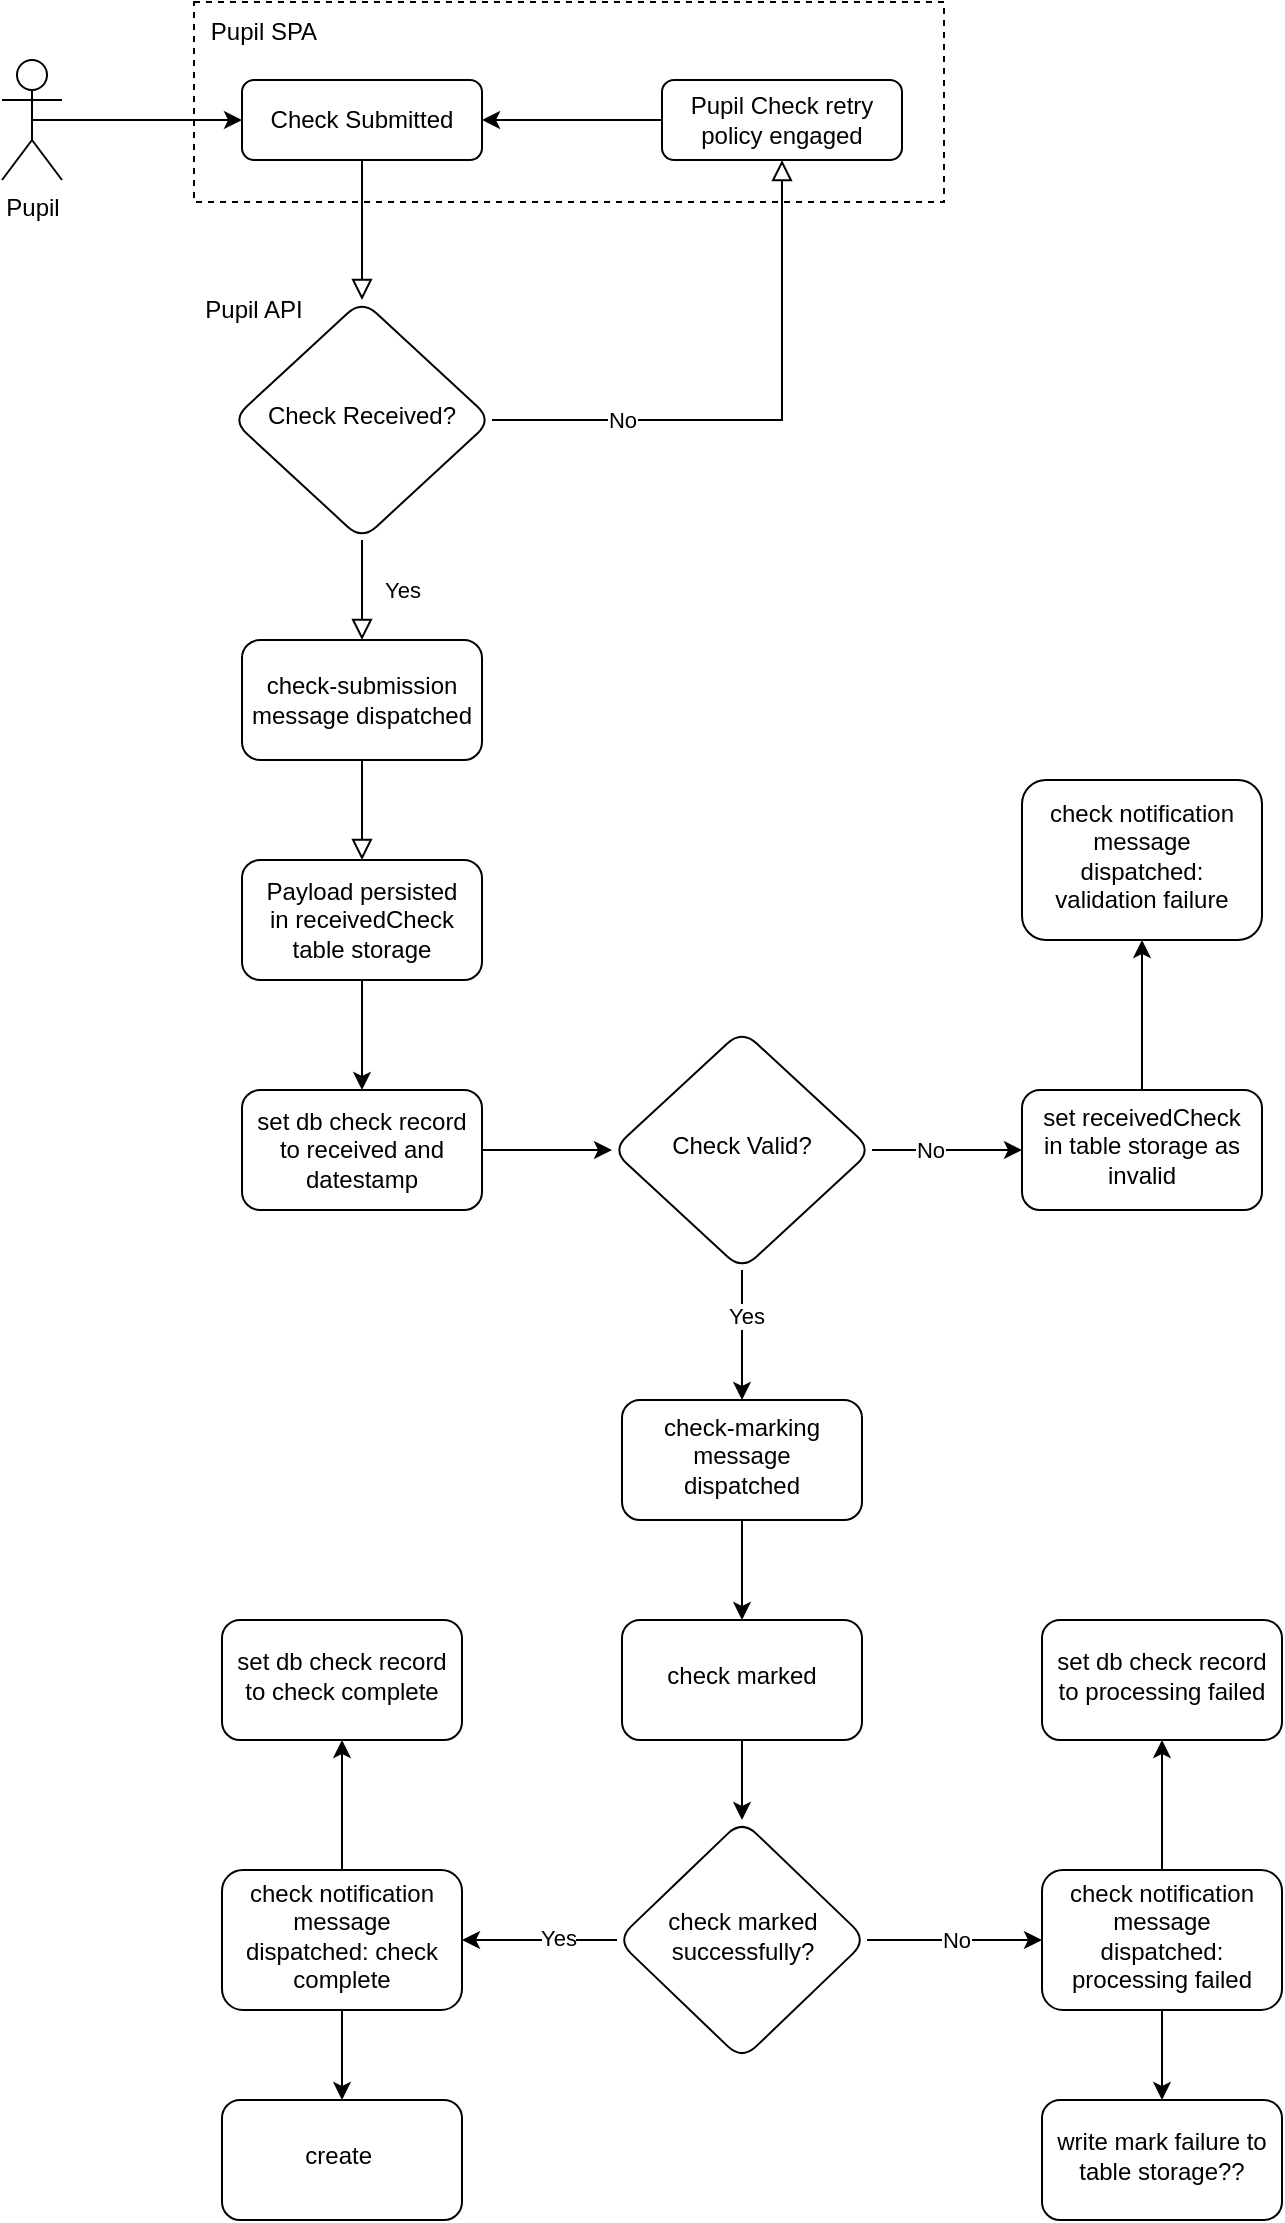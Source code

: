 <mxfile>
    <diagram id="C5RBs43oDa-KdzZeNtuy" name="Page-1">
        <mxGraphModel dx="1122" dy="911" grid="1" gridSize="10" guides="1" tooltips="1" connect="1" arrows="1" fold="1" page="1" pageScale="1" pageWidth="827" pageHeight="1169" math="0" shadow="0">
            <root>
                <mxCell id="WIyWlLk6GJQsqaUBKTNV-0"/>
                <mxCell id="WIyWlLk6GJQsqaUBKTNV-1" value="Flowchart" parent="WIyWlLk6GJQsqaUBKTNV-0"/>
                <mxCell id="WIyWlLk6GJQsqaUBKTNV-2" value="" style="rounded=0;html=1;jettySize=auto;orthogonalLoop=1;fontSize=11;endArrow=block;endFill=0;endSize=8;strokeWidth=1;shadow=0;labelBackgroundColor=none;edgeStyle=orthogonalEdgeStyle;" parent="WIyWlLk6GJQsqaUBKTNV-1" source="WIyWlLk6GJQsqaUBKTNV-3" target="WIyWlLk6GJQsqaUBKTNV-6" edge="1">
                    <mxGeometry relative="1" as="geometry"/>
                </mxCell>
                <mxCell id="WIyWlLk6GJQsqaUBKTNV-3" value="Check Submitted" style="rounded=1;whiteSpace=wrap;html=1;fontSize=12;glass=0;strokeWidth=1;shadow=0;" parent="WIyWlLk6GJQsqaUBKTNV-1" vertex="1">
                    <mxGeometry x="160" y="80" width="120" height="40" as="geometry"/>
                </mxCell>
                <mxCell id="WIyWlLk6GJQsqaUBKTNV-4" value="Yes" style="rounded=0;html=1;jettySize=auto;orthogonalLoop=1;fontSize=11;endArrow=block;endFill=0;endSize=8;strokeWidth=1;shadow=0;labelBackgroundColor=none;edgeStyle=orthogonalEdgeStyle;" parent="WIyWlLk6GJQsqaUBKTNV-1" source="WIyWlLk6GJQsqaUBKTNV-6" target="WIyWlLk6GJQsqaUBKTNV-12" edge="1">
                    <mxGeometry y="20" relative="1" as="geometry">
                        <mxPoint as="offset"/>
                        <mxPoint x="220" y="340" as="targetPoint"/>
                    </mxGeometry>
                </mxCell>
                <mxCell id="WIyWlLk6GJQsqaUBKTNV-5" value="" style="edgeStyle=orthogonalEdgeStyle;rounded=0;html=1;jettySize=auto;orthogonalLoop=1;fontSize=11;endArrow=block;endFill=0;endSize=8;strokeWidth=1;shadow=0;labelBackgroundColor=none;" parent="WIyWlLk6GJQsqaUBKTNV-1" source="WIyWlLk6GJQsqaUBKTNV-6" target="WIyWlLk6GJQsqaUBKTNV-7" edge="1">
                    <mxGeometry x="-0.746" y="10" relative="1" as="geometry">
                        <mxPoint as="offset"/>
                    </mxGeometry>
                </mxCell>
                <mxCell id="17" value="No" style="edgeLabel;html=1;align=center;verticalAlign=middle;resizable=0;points=[];" vertex="1" connectable="0" parent="WIyWlLk6GJQsqaUBKTNV-5">
                    <mxGeometry x="-0.527" relative="1" as="geometry">
                        <mxPoint as="offset"/>
                    </mxGeometry>
                </mxCell>
                <mxCell id="WIyWlLk6GJQsqaUBKTNV-6" value="Check Received?" style="rhombus;whiteSpace=wrap;html=1;shadow=0;fontFamily=Helvetica;fontSize=12;align=center;strokeWidth=1;spacing=6;spacingTop=-4;rounded=1;" parent="WIyWlLk6GJQsqaUBKTNV-1" vertex="1">
                    <mxGeometry x="155" y="190" width="130" height="120" as="geometry"/>
                </mxCell>
                <mxCell id="WIyWlLk6GJQsqaUBKTNV-7" value="Pupil Check retry policy engaged" style="rounded=1;whiteSpace=wrap;html=1;fontSize=12;glass=0;strokeWidth=1;shadow=0;" parent="WIyWlLk6GJQsqaUBKTNV-1" vertex="1">
                    <mxGeometry x="370" y="80" width="120" height="40" as="geometry"/>
                </mxCell>
                <mxCell id="WIyWlLk6GJQsqaUBKTNV-8" value="" style="rounded=0;html=1;jettySize=auto;orthogonalLoop=1;fontSize=11;endArrow=block;endFill=0;endSize=8;strokeWidth=1;shadow=0;labelBackgroundColor=none;edgeStyle=orthogonalEdgeStyle;exitX=0.5;exitY=1;exitDx=0;exitDy=0;" parent="WIyWlLk6GJQsqaUBKTNV-1" source="WIyWlLk6GJQsqaUBKTNV-12" target="WIyWlLk6GJQsqaUBKTNV-11" edge="1">
                    <mxGeometry x="0.333" y="20" relative="1" as="geometry">
                        <mxPoint as="offset"/>
                        <mxPoint x="220" y="420" as="sourcePoint"/>
                    </mxGeometry>
                </mxCell>
                <mxCell id="Lrc5BM3YjAV4cm0wg2af-6" value="" style="edgeStyle=orthogonalEdgeStyle;rounded=0;orthogonalLoop=1;jettySize=auto;html=1;" parent="WIyWlLk6GJQsqaUBKTNV-1" source="WIyWlLk6GJQsqaUBKTNV-11" target="Lrc5BM3YjAV4cm0wg2af-5" edge="1">
                    <mxGeometry relative="1" as="geometry"/>
                </mxCell>
                <mxCell id="WIyWlLk6GJQsqaUBKTNV-11" value="Payload persisted&lt;div&gt;in receivedCheck table storage&lt;/div&gt;" style="rounded=1;whiteSpace=wrap;html=1;fontSize=12;glass=0;strokeWidth=1;shadow=0;" parent="WIyWlLk6GJQsqaUBKTNV-1" vertex="1">
                    <mxGeometry x="160" y="470" width="120" height="60" as="geometry"/>
                </mxCell>
                <mxCell id="WIyWlLk6GJQsqaUBKTNV-12" value="check-submission message dispatched" style="rounded=1;whiteSpace=wrap;html=1;fontSize=12;glass=0;strokeWidth=1;shadow=0;" parent="WIyWlLk6GJQsqaUBKTNV-1" vertex="1">
                    <mxGeometry x="160" y="360" width="120" height="60" as="geometry"/>
                </mxCell>
                <mxCell id="dFedi4VFuL9BGwjrrv5C-3" value="" style="endArrow=classic;html=1;rounded=0;entryX=1;entryY=0.5;entryDx=0;entryDy=0;exitX=0;exitY=0.5;exitDx=0;exitDy=0;" parent="WIyWlLk6GJQsqaUBKTNV-1" source="WIyWlLk6GJQsqaUBKTNV-7" target="WIyWlLk6GJQsqaUBKTNV-3" edge="1">
                    <mxGeometry width="50" height="50" relative="1" as="geometry">
                        <mxPoint x="370" y="50" as="sourcePoint"/>
                        <mxPoint x="440" y="290" as="targetPoint"/>
                        <Array as="points"/>
                    </mxGeometry>
                </mxCell>
                <mxCell id="Lrc5BM3YjAV4cm0wg2af-0" value="Pupil" style="shape=umlActor;verticalLabelPosition=bottom;verticalAlign=top;html=1;outlineConnect=0;" parent="WIyWlLk6GJQsqaUBKTNV-1" vertex="1">
                    <mxGeometry x="40" y="70" width="30" height="60" as="geometry"/>
                </mxCell>
                <mxCell id="CuICQI_fOomfvburvNad-11" style="edgeStyle=orthogonalEdgeStyle;rounded=0;orthogonalLoop=1;jettySize=auto;html=1;entryX=0;entryY=0.5;entryDx=0;entryDy=0;fontFamily=Helvetica;fontSize=12;fontColor=default;" parent="WIyWlLk6GJQsqaUBKTNV-1" source="Lrc5BM3YjAV4cm0wg2af-5" target="CuICQI_fOomfvburvNad-10" edge="1">
                    <mxGeometry relative="1" as="geometry"/>
                </mxCell>
                <mxCell id="Lrc5BM3YjAV4cm0wg2af-5" value="set db check record to received and datestamp" style="whiteSpace=wrap;html=1;rounded=1;glass=0;strokeWidth=1;shadow=0;" parent="WIyWlLk6GJQsqaUBKTNV-1" vertex="1">
                    <mxGeometry x="160" y="585" width="120" height="60" as="geometry"/>
                </mxCell>
                <mxCell id="4" value="" style="endArrow=classic;html=1;exitX=0.5;exitY=0.5;exitDx=0;exitDy=0;exitPerimeter=0;" parent="WIyWlLk6GJQsqaUBKTNV-1" source="Lrc5BM3YjAV4cm0wg2af-0" edge="1">
                    <mxGeometry width="50" height="50" relative="1" as="geometry">
                        <mxPoint x="300" y="500" as="sourcePoint"/>
                        <mxPoint x="160" y="100" as="targetPoint"/>
                    </mxGeometry>
                </mxCell>
                <mxCell id="CuICQI_fOomfvburvNad-13" value="" style="edgeStyle=orthogonalEdgeStyle;rounded=0;orthogonalLoop=1;jettySize=auto;html=1;fontFamily=Helvetica;fontSize=12;fontColor=default;" parent="WIyWlLk6GJQsqaUBKTNV-1" source="CuICQI_fOomfvburvNad-10" target="CuICQI_fOomfvburvNad-12" edge="1">
                    <mxGeometry relative="1" as="geometry"/>
                </mxCell>
                <mxCell id="5" value="Yes" style="edgeLabel;html=1;align=center;verticalAlign=middle;resizable=0;points=[];" parent="CuICQI_fOomfvburvNad-13" vertex="1" connectable="0">
                    <mxGeometry x="-0.309" y="2" relative="1" as="geometry">
                        <mxPoint as="offset"/>
                    </mxGeometry>
                </mxCell>
                <mxCell id="11" value="" style="edgeStyle=none;html=1;" edge="1" parent="WIyWlLk6GJQsqaUBKTNV-1" source="CuICQI_fOomfvburvNad-10" target="10">
                    <mxGeometry relative="1" as="geometry"/>
                </mxCell>
                <mxCell id="16" value="No" style="edgeLabel;html=1;align=center;verticalAlign=middle;resizable=0;points=[];" vertex="1" connectable="0" parent="11">
                    <mxGeometry x="-0.227" relative="1" as="geometry">
                        <mxPoint as="offset"/>
                    </mxGeometry>
                </mxCell>
                <mxCell id="CuICQI_fOomfvburvNad-10" value="Check Valid?" style="rhombus;whiteSpace=wrap;html=1;shadow=0;fontFamily=Helvetica;fontSize=12;align=center;strokeWidth=1;spacing=6;spacingTop=-4;rounded=1;" parent="WIyWlLk6GJQsqaUBKTNV-1" vertex="1">
                    <mxGeometry x="345" y="555" width="130" height="120" as="geometry"/>
                </mxCell>
                <mxCell id="7" value="" style="edgeStyle=none;html=1;" parent="WIyWlLk6GJQsqaUBKTNV-1" source="CuICQI_fOomfvburvNad-12" target="6" edge="1">
                    <mxGeometry relative="1" as="geometry"/>
                </mxCell>
                <mxCell id="CuICQI_fOomfvburvNad-12" value="check-marking message dispatched" style="whiteSpace=wrap;html=1;shadow=0;strokeWidth=1;spacing=6;spacingTop=-4;rounded=1;glass=0;" parent="WIyWlLk6GJQsqaUBKTNV-1" vertex="1">
                    <mxGeometry x="350" y="740" width="120" height="60" as="geometry"/>
                </mxCell>
                <mxCell id="9" value="" style="edgeStyle=none;html=1;" parent="WIyWlLk6GJQsqaUBKTNV-1" source="6" target="8" edge="1">
                    <mxGeometry relative="1" as="geometry"/>
                </mxCell>
                <mxCell id="6" value="check marked" style="whiteSpace=wrap;html=1;shadow=0;strokeWidth=1;spacing=6;spacingTop=-4;rounded=1;glass=0;" parent="WIyWlLk6GJQsqaUBKTNV-1" vertex="1">
                    <mxGeometry x="350" y="850" width="120" height="60" as="geometry"/>
                </mxCell>
                <mxCell id="19" value="No" style="edgeStyle=none;html=1;" edge="1" parent="WIyWlLk6GJQsqaUBKTNV-1" source="8" target="18">
                    <mxGeometry relative="1" as="geometry"/>
                </mxCell>
                <mxCell id="21" value="" style="edgeStyle=none;html=1;" edge="1" parent="WIyWlLk6GJQsqaUBKTNV-1" source="8" target="20">
                    <mxGeometry relative="1" as="geometry"/>
                </mxCell>
                <mxCell id="22" value="Yes" style="edgeLabel;html=1;align=center;verticalAlign=middle;resizable=0;points=[];" vertex="1" connectable="0" parent="21">
                    <mxGeometry x="-0.212" y="-1" relative="1" as="geometry">
                        <mxPoint x="1" as="offset"/>
                    </mxGeometry>
                </mxCell>
                <mxCell id="8" value="check marked successfully?" style="rhombus;whiteSpace=wrap;html=1;shadow=0;strokeWidth=1;spacing=6;spacingTop=-4;rounded=1;glass=0;" parent="WIyWlLk6GJQsqaUBKTNV-1" vertex="1">
                    <mxGeometry x="347.5" y="950" width="125" height="120" as="geometry"/>
                </mxCell>
                <mxCell id="15" value="" style="edgeStyle=none;html=1;" edge="1" parent="WIyWlLk6GJQsqaUBKTNV-1" source="10" target="14">
                    <mxGeometry relative="1" as="geometry"/>
                </mxCell>
                <mxCell id="10" value="set receivedCheck in table storage as invalid" style="whiteSpace=wrap;html=1;shadow=0;strokeWidth=1;spacing=6;spacingTop=-4;rounded=1;" vertex="1" parent="WIyWlLk6GJQsqaUBKTNV-1">
                    <mxGeometry x="550" y="585" width="120" height="60" as="geometry"/>
                </mxCell>
                <mxCell id="14" value="check notification message dispatched: validation failure" style="whiteSpace=wrap;html=1;shadow=0;strokeWidth=1;spacing=6;spacingTop=-4;rounded=1;" vertex="1" parent="WIyWlLk6GJQsqaUBKTNV-1">
                    <mxGeometry x="550" y="430" width="120" height="80" as="geometry"/>
                </mxCell>
                <mxCell id="26" value="" style="edgeStyle=none;html=1;" edge="1" parent="WIyWlLk6GJQsqaUBKTNV-1" source="18" target="25">
                    <mxGeometry relative="1" as="geometry"/>
                </mxCell>
                <mxCell id="32" value="" style="edgeStyle=none;html=1;" edge="1" parent="WIyWlLk6GJQsqaUBKTNV-1" source="18" target="31">
                    <mxGeometry relative="1" as="geometry"/>
                </mxCell>
                <mxCell id="18" value="check notification message dispatched: processing failed" style="whiteSpace=wrap;html=1;shadow=0;strokeWidth=1;spacing=6;spacingTop=-4;rounded=1;glass=0;" vertex="1" parent="WIyWlLk6GJQsqaUBKTNV-1">
                    <mxGeometry x="560" y="975" width="120" height="70" as="geometry"/>
                </mxCell>
                <mxCell id="28" value="" style="edgeStyle=none;html=1;" edge="1" parent="WIyWlLk6GJQsqaUBKTNV-1" source="20" target="27">
                    <mxGeometry relative="1" as="geometry"/>
                </mxCell>
                <mxCell id="30" value="" style="edgeStyle=none;html=1;" edge="1" parent="WIyWlLk6GJQsqaUBKTNV-1" source="20" target="29">
                    <mxGeometry relative="1" as="geometry"/>
                </mxCell>
                <mxCell id="20" value="check notification message dispatched: check complete" style="whiteSpace=wrap;html=1;shadow=0;strokeWidth=1;spacing=6;spacingTop=-4;rounded=1;glass=0;" vertex="1" parent="WIyWlLk6GJQsqaUBKTNV-1">
                    <mxGeometry x="150" y="975" width="120" height="70" as="geometry"/>
                </mxCell>
                <mxCell id="25" value="set db check record to processing failed" style="whiteSpace=wrap;html=1;shadow=0;strokeWidth=1;spacing=6;spacingTop=-4;rounded=1;glass=0;" vertex="1" parent="WIyWlLk6GJQsqaUBKTNV-1">
                    <mxGeometry x="560" y="850" width="120" height="60" as="geometry"/>
                </mxCell>
                <mxCell id="27" value="set db check record to check complete" style="whiteSpace=wrap;html=1;shadow=0;strokeWidth=1;spacing=6;spacingTop=-4;rounded=1;glass=0;" vertex="1" parent="WIyWlLk6GJQsqaUBKTNV-1">
                    <mxGeometry x="150" y="850" width="120" height="60" as="geometry"/>
                </mxCell>
                <mxCell id="29" value="create&amp;nbsp;" style="whiteSpace=wrap;html=1;shadow=0;strokeWidth=1;spacing=6;spacingTop=-4;rounded=1;glass=0;" vertex="1" parent="WIyWlLk6GJQsqaUBKTNV-1">
                    <mxGeometry x="150" y="1090" width="120" height="60" as="geometry"/>
                </mxCell>
                <mxCell id="31" value="write mark failure to table storage??" style="whiteSpace=wrap;html=1;shadow=0;strokeWidth=1;spacing=6;spacingTop=-4;rounded=1;glass=0;" vertex="1" parent="WIyWlLk6GJQsqaUBKTNV-1">
                    <mxGeometry x="560" y="1090" width="120" height="60" as="geometry"/>
                </mxCell>
                <mxCell id="CuICQI_fOomfvburvNad-14" value="Roles" parent="WIyWlLk6GJQsqaUBKTNV-0"/>
                <mxCell id="CuICQI_fOomfvburvNad-17" value="" style="group" parent="CuICQI_fOomfvburvNad-14" vertex="1" connectable="0">
                    <mxGeometry x="136" y="41" width="375" height="100" as="geometry"/>
                </mxCell>
                <mxCell id="CuICQI_fOomfvburvNad-15" value="" style="rounded=0;whiteSpace=wrap;html=1;dashed=1;fillColor=none;" parent="CuICQI_fOomfvburvNad-17" vertex="1">
                    <mxGeometry width="375" height="100" as="geometry"/>
                </mxCell>
                <mxCell id="CuICQI_fOomfvburvNad-16" value="Pupil SPA" style="text;html=1;strokeColor=none;fillColor=none;align=center;verticalAlign=middle;whiteSpace=wrap;rounded=0;dashed=1;opacity=0;" parent="CuICQI_fOomfvburvNad-17" vertex="1">
                    <mxGeometry width="70" height="30" as="geometry"/>
                </mxCell>
                <mxCell id="CuICQI_fOomfvburvNad-18" value="Pupil API" style="text;html=1;strokeColor=none;fillColor=none;align=center;verticalAlign=middle;whiteSpace=wrap;rounded=0;sketch=0;opacity=0;" parent="CuICQI_fOomfvburvNad-14" vertex="1">
                    <mxGeometry x="136" y="180" width="60" height="30" as="geometry"/>
                </mxCell>
            </root>
        </mxGraphModel>
    </diagram>
</mxfile>
